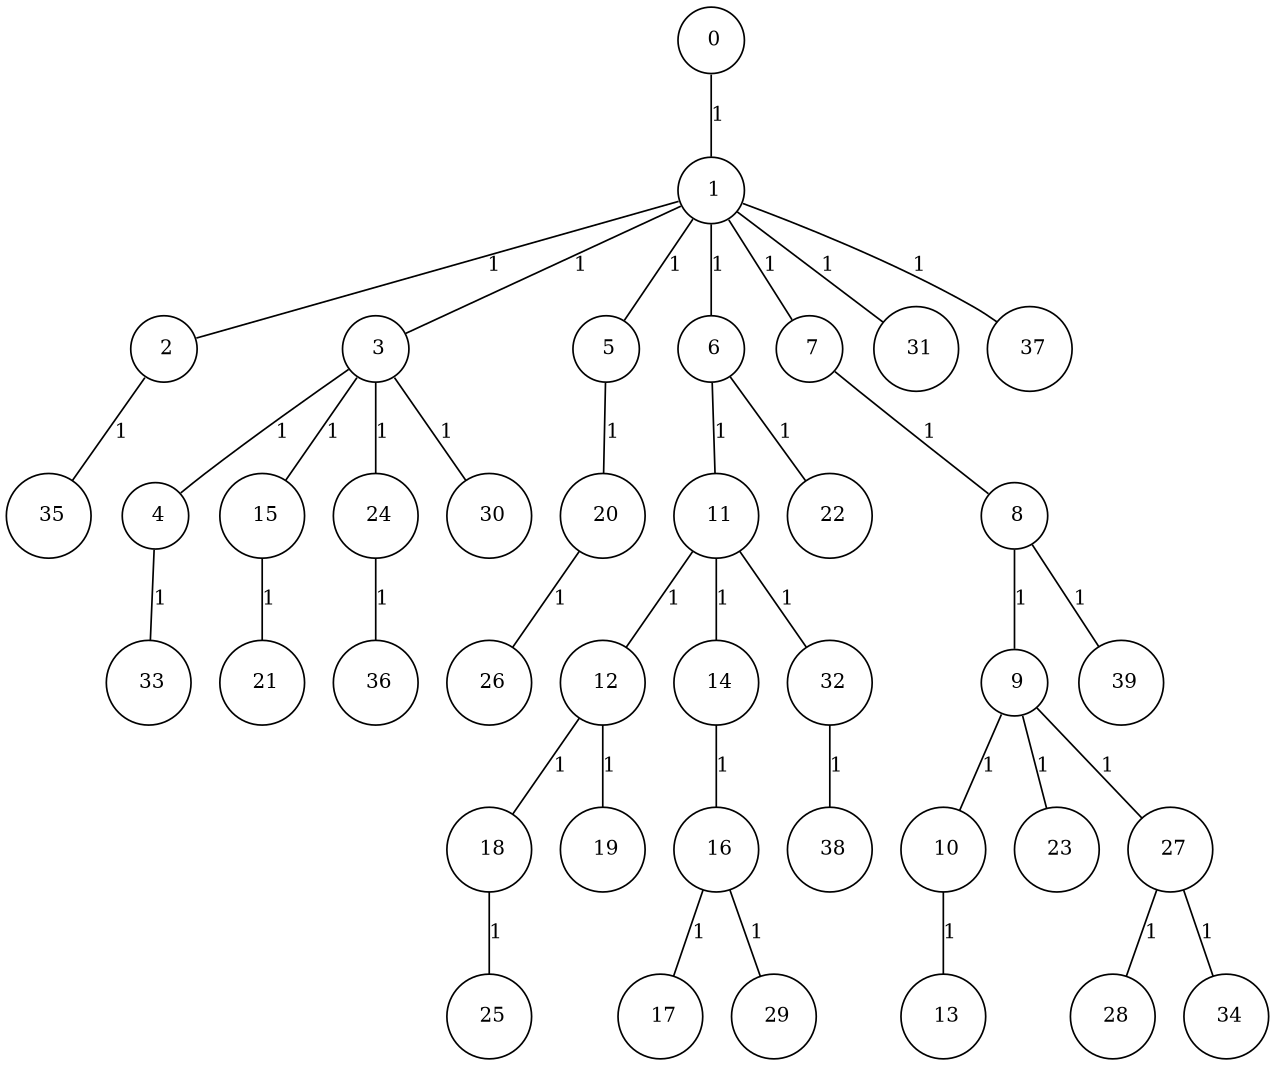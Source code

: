 graph G {
size="8.5,11;"
ratio = "expand;"
fixedsize="true;"
overlap="scale;"
node[shape=circle,width=.12,hight=.12,fontsize=12]
edge[fontsize=12]

0[label=" 0" color=black, pos="1.4983509,0.89479734!"];
1[label=" 1" color=black, pos="0.97122706,2.0589577!"];
2[label=" 2" color=black, pos="2.2417259,1.8958134!"];
3[label=" 3" color=black, pos="0.14303448,1.9456544!"];
4[label=" 4" color=black, pos="1.3749854,1.4375688!"];
5[label=" 5" color=black, pos="2.6449831,2.380276!"];
6[label=" 6" color=black, pos="1.284309,2.7706114!"];
7[label=" 7" color=black, pos="1.6907942,1.6984423!"];
8[label=" 8" color=black, pos="0.7355234,0.27589676!"];
9[label=" 9" color=black, pos="0.37583708,1.1607624!"];
10[label=" 10" color=black, pos="1.8244437,0.24621695!"];
11[label=" 11" color=black, pos="1.279914,2.0832669!"];
12[label=" 12" color=black, pos="0.76053586,0.6013174!"];
13[label=" 13" color=black, pos="2.945343,2.0584611!"];
14[label=" 14" color=black, pos="2.2763425,1.6075573!"];
15[label=" 15" color=black, pos="1.713949,2.1562818!"];
16[label=" 16" color=black, pos="2.8992392,1.1562229!"];
17[label=" 17" color=black, pos="0.76703299,0.89263925!"];
18[label=" 18" color=black, pos="1.373561,0.55895479!"];
19[label=" 19" color=black, pos="0.33072755,0.30837448!"];
20[label=" 20" color=black, pos="2.1630573,2.4967824!"];
21[label=" 21" color=black, pos="1.8912853,2.3380523!"];
22[label=" 22" color=black, pos="0.3843159,0.13476453!"];
23[label=" 23" color=black, pos="1.2516091,2.5477373!"];
24[label=" 24" color=black, pos="2.7232249,2.4259246!"];
25[label=" 25" color=black, pos="0.020945436,2.0817345!"];
26[label=" 26" color=black, pos="2.45742,1.0479816!"];
27[label=" 27" color=black, pos="1.282911,2.879411!"];
28[label=" 28" color=black, pos="0.26604793,2.5543686!"];
29[label=" 29" color=black, pos="0.93143685,1.324961!"];
30[label=" 30" color=black, pos="2.8380304,2.4140177!"];
31[label=" 31" color=black, pos="1.7507719,2.2404879!"];
32[label=" 32" color=black, pos="1.6657152,0.96425464!"];
33[label=" 33" color=black, pos="0.98497631,1.0811671!"];
34[label=" 34" color=black, pos="1.6866785,2.2305439!"];
35[label=" 35" color=black, pos="2.4855047,0.41555778!"];
36[label=" 36" color=black, pos="2.4861483,0.90888587!"];
37[label=" 37" color=black, pos="1.8623473,0.73333794!"];
38[label=" 38" color=black, pos="1.6935725,2.7900172!"];
39[label=" 39" color=black, pos="1.1091106,0.91834111!"];
0--1[label="1"]
1--2[label="1"]
1--3[label="1"]
1--5[label="1"]
1--6[label="1"]
1--7[label="1"]
1--31[label="1"]
1--37[label="1"]
2--35[label="1"]
3--4[label="1"]
3--15[label="1"]
3--24[label="1"]
3--30[label="1"]
4--33[label="1"]
5--20[label="1"]
6--11[label="1"]
6--22[label="1"]
7--8[label="1"]
8--9[label="1"]
8--39[label="1"]
9--10[label="1"]
9--23[label="1"]
9--27[label="1"]
10--13[label="1"]
11--12[label="1"]
11--14[label="1"]
11--32[label="1"]
12--18[label="1"]
12--19[label="1"]
14--16[label="1"]
15--21[label="1"]
16--17[label="1"]
16--29[label="1"]
18--25[label="1"]
20--26[label="1"]
24--36[label="1"]
27--28[label="1"]
27--34[label="1"]
32--38[label="1"]

}
